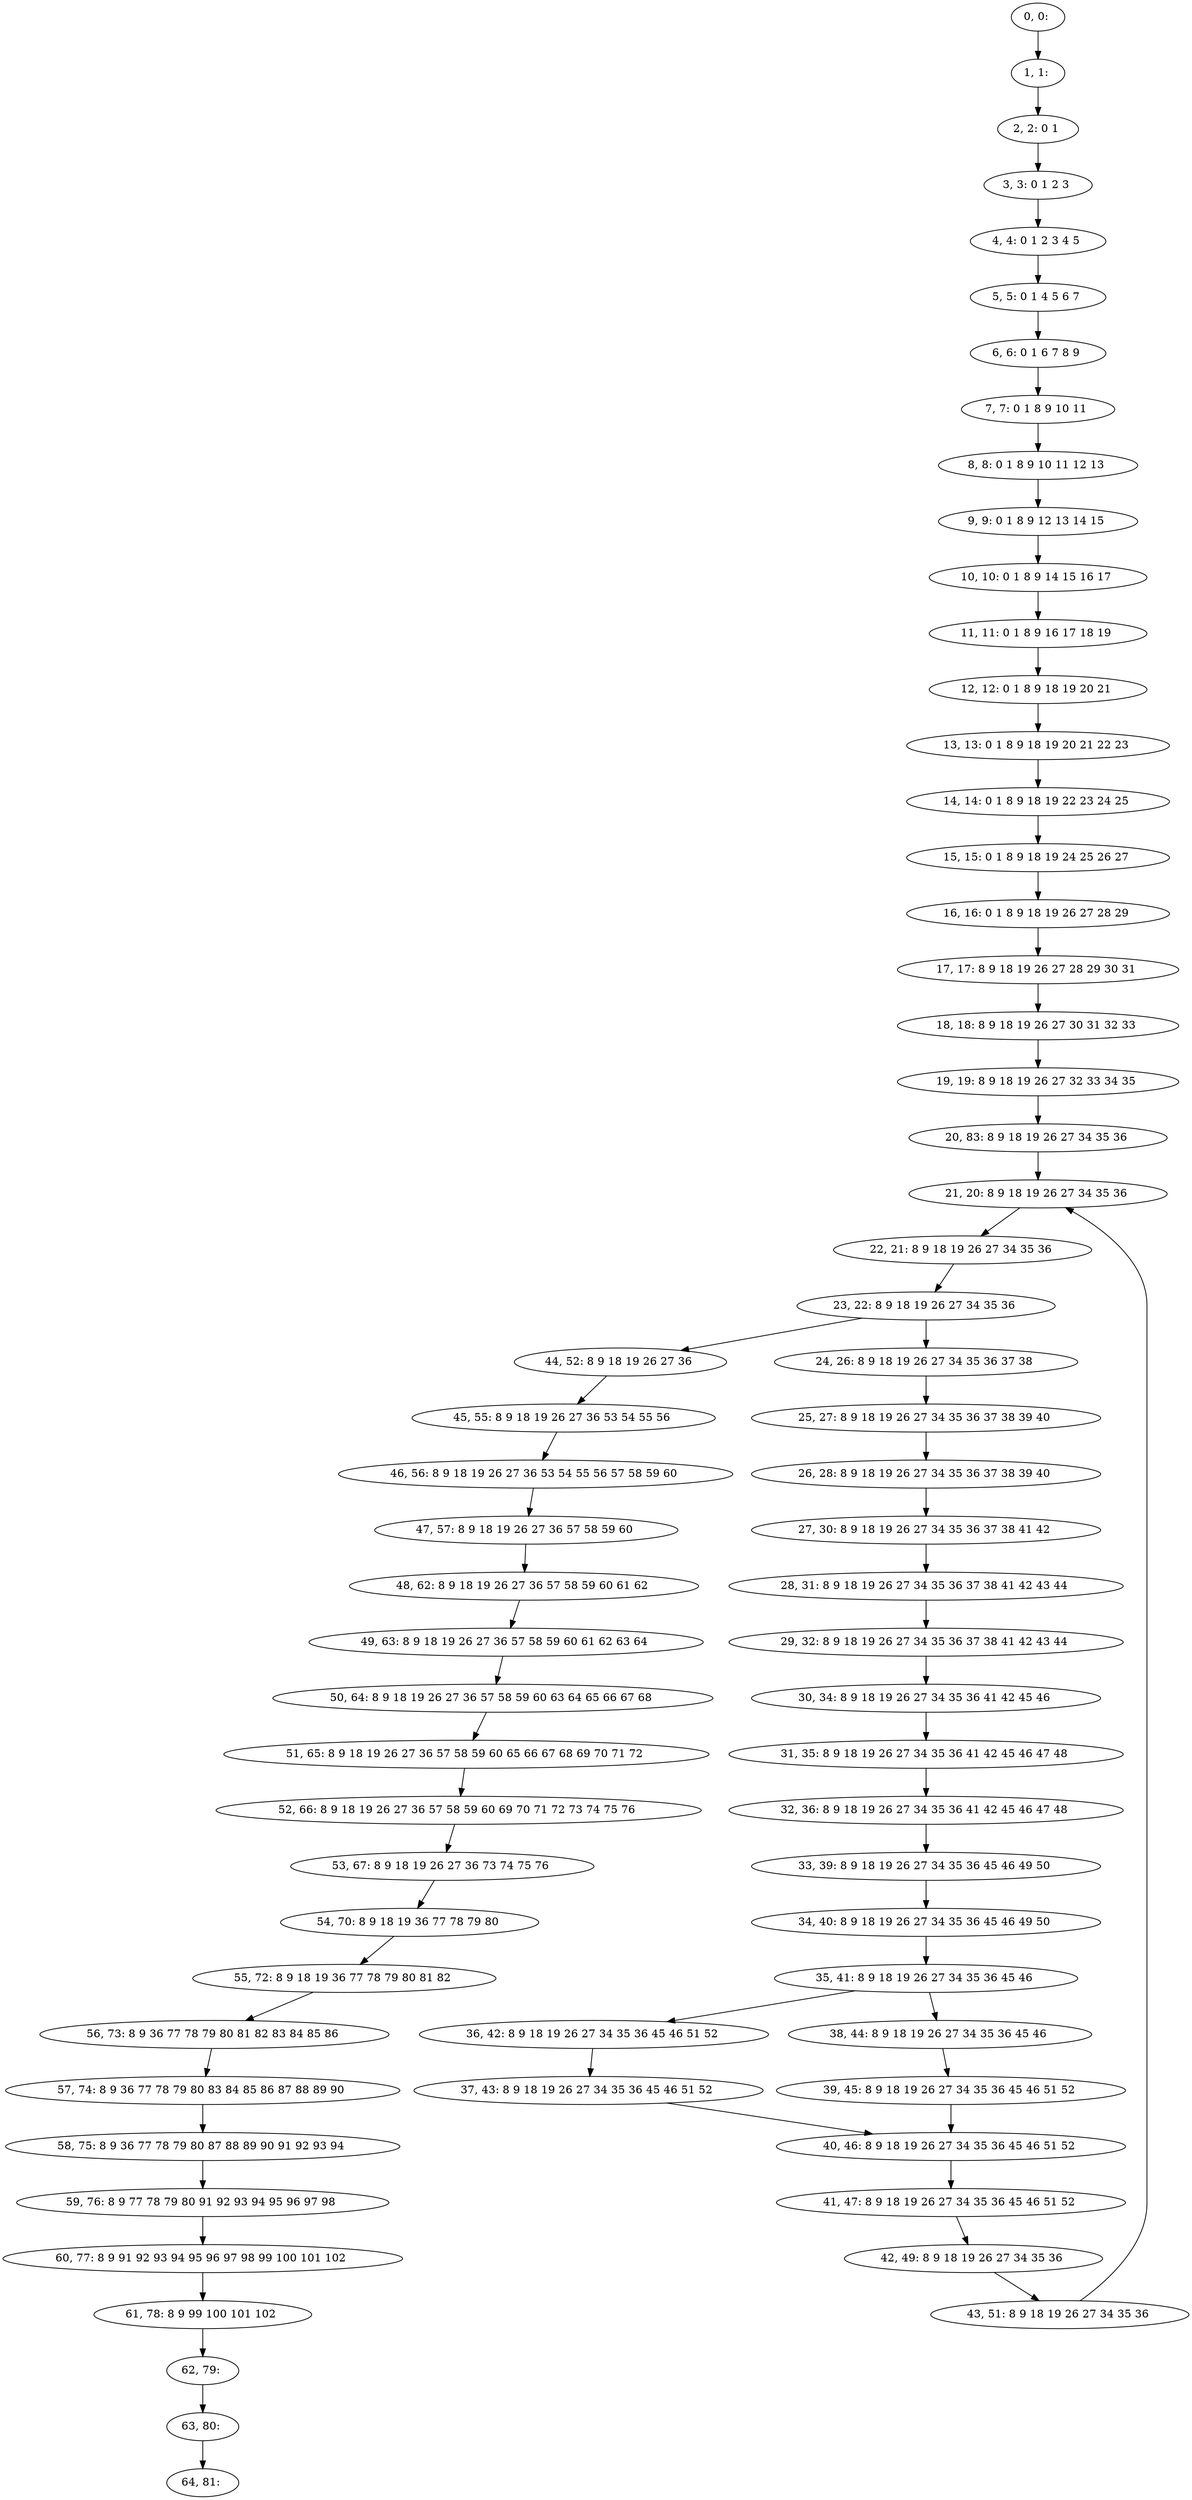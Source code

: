 digraph G {
0[label="0, 0: "];
1[label="1, 1: "];
2[label="2, 2: 0 1 "];
3[label="3, 3: 0 1 2 3 "];
4[label="4, 4: 0 1 2 3 4 5 "];
5[label="5, 5: 0 1 4 5 6 7 "];
6[label="6, 6: 0 1 6 7 8 9 "];
7[label="7, 7: 0 1 8 9 10 11 "];
8[label="8, 8: 0 1 8 9 10 11 12 13 "];
9[label="9, 9: 0 1 8 9 12 13 14 15 "];
10[label="10, 10: 0 1 8 9 14 15 16 17 "];
11[label="11, 11: 0 1 8 9 16 17 18 19 "];
12[label="12, 12: 0 1 8 9 18 19 20 21 "];
13[label="13, 13: 0 1 8 9 18 19 20 21 22 23 "];
14[label="14, 14: 0 1 8 9 18 19 22 23 24 25 "];
15[label="15, 15: 0 1 8 9 18 19 24 25 26 27 "];
16[label="16, 16: 0 1 8 9 18 19 26 27 28 29 "];
17[label="17, 17: 8 9 18 19 26 27 28 29 30 31 "];
18[label="18, 18: 8 9 18 19 26 27 30 31 32 33 "];
19[label="19, 19: 8 9 18 19 26 27 32 33 34 35 "];
20[label="20, 83: 8 9 18 19 26 27 34 35 36 "];
21[label="21, 20: 8 9 18 19 26 27 34 35 36 "];
22[label="22, 21: 8 9 18 19 26 27 34 35 36 "];
23[label="23, 22: 8 9 18 19 26 27 34 35 36 "];
24[label="24, 26: 8 9 18 19 26 27 34 35 36 37 38 "];
25[label="25, 27: 8 9 18 19 26 27 34 35 36 37 38 39 40 "];
26[label="26, 28: 8 9 18 19 26 27 34 35 36 37 38 39 40 "];
27[label="27, 30: 8 9 18 19 26 27 34 35 36 37 38 41 42 "];
28[label="28, 31: 8 9 18 19 26 27 34 35 36 37 38 41 42 43 44 "];
29[label="29, 32: 8 9 18 19 26 27 34 35 36 37 38 41 42 43 44 "];
30[label="30, 34: 8 9 18 19 26 27 34 35 36 41 42 45 46 "];
31[label="31, 35: 8 9 18 19 26 27 34 35 36 41 42 45 46 47 48 "];
32[label="32, 36: 8 9 18 19 26 27 34 35 36 41 42 45 46 47 48 "];
33[label="33, 39: 8 9 18 19 26 27 34 35 36 45 46 49 50 "];
34[label="34, 40: 8 9 18 19 26 27 34 35 36 45 46 49 50 "];
35[label="35, 41: 8 9 18 19 26 27 34 35 36 45 46 "];
36[label="36, 42: 8 9 18 19 26 27 34 35 36 45 46 51 52 "];
37[label="37, 43: 8 9 18 19 26 27 34 35 36 45 46 51 52 "];
38[label="38, 44: 8 9 18 19 26 27 34 35 36 45 46 "];
39[label="39, 45: 8 9 18 19 26 27 34 35 36 45 46 51 52 "];
40[label="40, 46: 8 9 18 19 26 27 34 35 36 45 46 51 52 "];
41[label="41, 47: 8 9 18 19 26 27 34 35 36 45 46 51 52 "];
42[label="42, 49: 8 9 18 19 26 27 34 35 36 "];
43[label="43, 51: 8 9 18 19 26 27 34 35 36 "];
44[label="44, 52: 8 9 18 19 26 27 36 "];
45[label="45, 55: 8 9 18 19 26 27 36 53 54 55 56 "];
46[label="46, 56: 8 9 18 19 26 27 36 53 54 55 56 57 58 59 60 "];
47[label="47, 57: 8 9 18 19 26 27 36 57 58 59 60 "];
48[label="48, 62: 8 9 18 19 26 27 36 57 58 59 60 61 62 "];
49[label="49, 63: 8 9 18 19 26 27 36 57 58 59 60 61 62 63 64 "];
50[label="50, 64: 8 9 18 19 26 27 36 57 58 59 60 63 64 65 66 67 68 "];
51[label="51, 65: 8 9 18 19 26 27 36 57 58 59 60 65 66 67 68 69 70 71 72 "];
52[label="52, 66: 8 9 18 19 26 27 36 57 58 59 60 69 70 71 72 73 74 75 76 "];
53[label="53, 67: 8 9 18 19 26 27 36 73 74 75 76 "];
54[label="54, 70: 8 9 18 19 36 77 78 79 80 "];
55[label="55, 72: 8 9 18 19 36 77 78 79 80 81 82 "];
56[label="56, 73: 8 9 36 77 78 79 80 81 82 83 84 85 86 "];
57[label="57, 74: 8 9 36 77 78 79 80 83 84 85 86 87 88 89 90 "];
58[label="58, 75: 8 9 36 77 78 79 80 87 88 89 90 91 92 93 94 "];
59[label="59, 76: 8 9 77 78 79 80 91 92 93 94 95 96 97 98 "];
60[label="60, 77: 8 9 91 92 93 94 95 96 97 98 99 100 101 102 "];
61[label="61, 78: 8 9 99 100 101 102 "];
62[label="62, 79: "];
63[label="63, 80: "];
64[label="64, 81: "];
0->1 ;
1->2 ;
2->3 ;
3->4 ;
4->5 ;
5->6 ;
6->7 ;
7->8 ;
8->9 ;
9->10 ;
10->11 ;
11->12 ;
12->13 ;
13->14 ;
14->15 ;
15->16 ;
16->17 ;
17->18 ;
18->19 ;
19->20 ;
20->21 ;
21->22 ;
22->23 ;
23->24 ;
23->44 ;
24->25 ;
25->26 ;
26->27 ;
27->28 ;
28->29 ;
29->30 ;
30->31 ;
31->32 ;
32->33 ;
33->34 ;
34->35 ;
35->36 ;
35->38 ;
36->37 ;
37->40 ;
38->39 ;
39->40 ;
40->41 ;
41->42 ;
42->43 ;
43->21 ;
44->45 ;
45->46 ;
46->47 ;
47->48 ;
48->49 ;
49->50 ;
50->51 ;
51->52 ;
52->53 ;
53->54 ;
54->55 ;
55->56 ;
56->57 ;
57->58 ;
58->59 ;
59->60 ;
60->61 ;
61->62 ;
62->63 ;
63->64 ;
}
